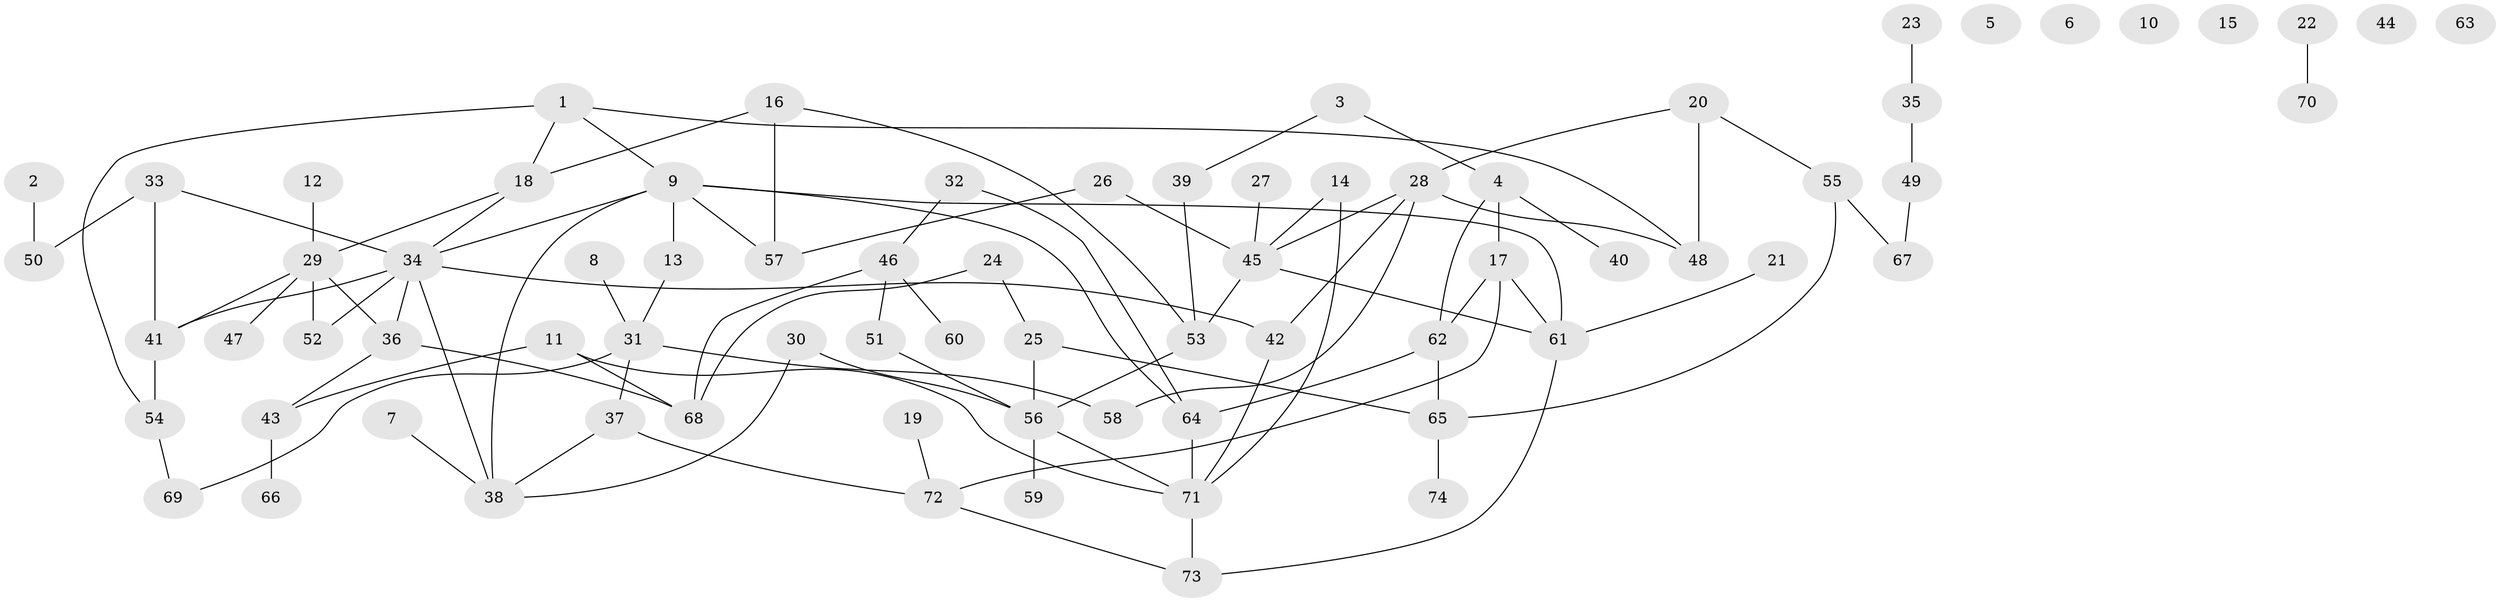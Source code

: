// coarse degree distribution, {6: 0.06, 1: 0.24, 2: 0.16, 5: 0.1, 0: 0.14, 8: 0.06, 7: 0.02, 4: 0.04, 3: 0.16, 10: 0.02}
// Generated by graph-tools (version 1.1) at 2025/23/03/03/25 07:23:28]
// undirected, 74 vertices, 99 edges
graph export_dot {
graph [start="1"]
  node [color=gray90,style=filled];
  1;
  2;
  3;
  4;
  5;
  6;
  7;
  8;
  9;
  10;
  11;
  12;
  13;
  14;
  15;
  16;
  17;
  18;
  19;
  20;
  21;
  22;
  23;
  24;
  25;
  26;
  27;
  28;
  29;
  30;
  31;
  32;
  33;
  34;
  35;
  36;
  37;
  38;
  39;
  40;
  41;
  42;
  43;
  44;
  45;
  46;
  47;
  48;
  49;
  50;
  51;
  52;
  53;
  54;
  55;
  56;
  57;
  58;
  59;
  60;
  61;
  62;
  63;
  64;
  65;
  66;
  67;
  68;
  69;
  70;
  71;
  72;
  73;
  74;
  1 -- 9;
  1 -- 18;
  1 -- 48;
  1 -- 54;
  2 -- 50;
  3 -- 4;
  3 -- 39;
  4 -- 17;
  4 -- 40;
  4 -- 62;
  7 -- 38;
  8 -- 31;
  9 -- 13;
  9 -- 34;
  9 -- 38;
  9 -- 57;
  9 -- 61;
  9 -- 64;
  11 -- 43;
  11 -- 68;
  11 -- 71;
  12 -- 29;
  13 -- 31;
  14 -- 45;
  14 -- 71;
  16 -- 18;
  16 -- 53;
  16 -- 57;
  17 -- 61;
  17 -- 62;
  17 -- 72;
  18 -- 29;
  18 -- 34;
  19 -- 72;
  20 -- 28;
  20 -- 48;
  20 -- 55;
  21 -- 61;
  22 -- 70;
  23 -- 35;
  24 -- 25;
  24 -- 68;
  25 -- 56;
  25 -- 65;
  26 -- 45;
  26 -- 57;
  27 -- 45;
  28 -- 42;
  28 -- 45;
  28 -- 48;
  28 -- 58;
  29 -- 36;
  29 -- 41;
  29 -- 47;
  29 -- 52;
  30 -- 38;
  30 -- 56;
  31 -- 37;
  31 -- 58;
  31 -- 69;
  32 -- 46;
  32 -- 64;
  33 -- 34;
  33 -- 41;
  33 -- 50;
  34 -- 36;
  34 -- 38;
  34 -- 41;
  34 -- 42;
  34 -- 52;
  35 -- 49;
  36 -- 43;
  36 -- 68;
  37 -- 38;
  37 -- 72;
  39 -- 53;
  41 -- 54;
  42 -- 71;
  43 -- 66;
  45 -- 53;
  45 -- 61;
  46 -- 51;
  46 -- 60;
  46 -- 68;
  49 -- 67;
  51 -- 56;
  53 -- 56;
  54 -- 69;
  55 -- 65;
  55 -- 67;
  56 -- 59;
  56 -- 71;
  61 -- 73;
  62 -- 64;
  62 -- 65;
  64 -- 71;
  65 -- 74;
  71 -- 73;
  72 -- 73;
}
